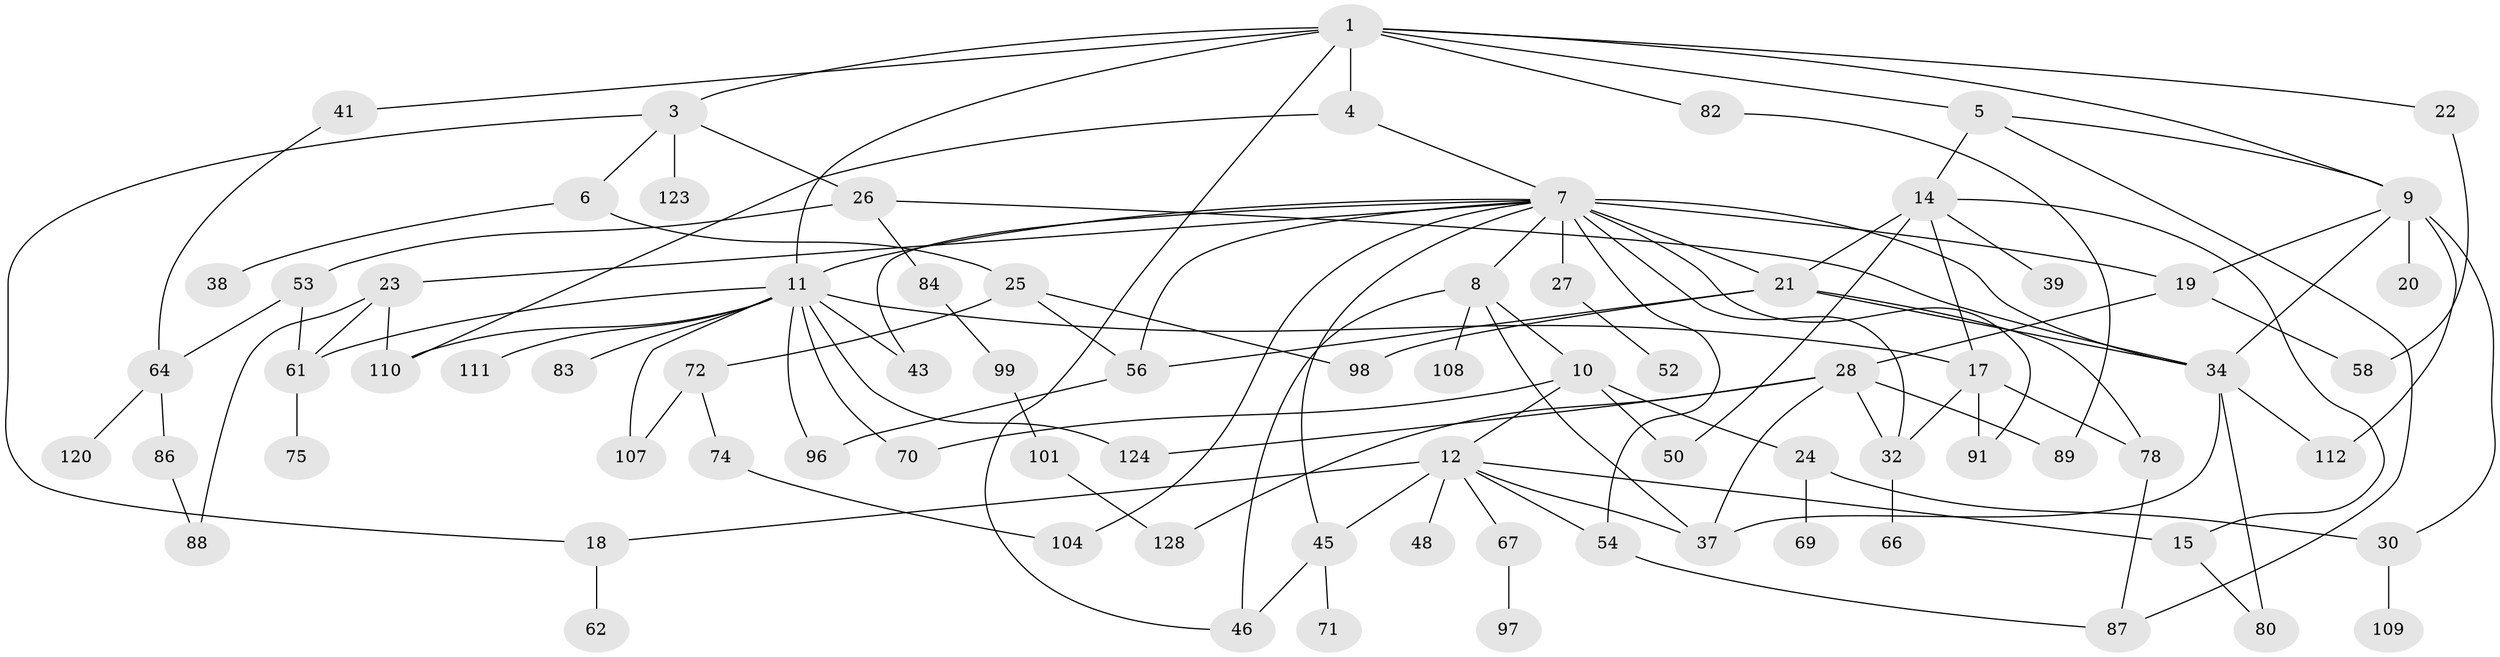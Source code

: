 // original degree distribution, {6: 0.015151515151515152, 5: 0.06060606060606061, 3: 0.1893939393939394, 4: 0.12121212121212122, 9: 0.015151515151515152, 7: 0.030303030303030304, 1: 0.23484848484848486, 2: 0.3333333333333333}
// Generated by graph-tools (version 1.1) at 2025/16/03/04/25 18:16:50]
// undirected, 79 vertices, 123 edges
graph export_dot {
graph [start="1"]
  node [color=gray90,style=filled];
  1 [super="+2"];
  3;
  4;
  5;
  6;
  7 [super="+44+114+16"];
  8 [super="+49"];
  9 [super="+79+68+94"];
  10;
  11 [super="+65+57+13"];
  12 [super="+100+31"];
  14 [super="+35"];
  15 [super="+77"];
  17 [super="+29+73"];
  18 [super="+36"];
  19;
  20;
  21 [super="+113"];
  22;
  23 [super="+95+103"];
  24 [super="+130+119"];
  25 [super="+42"];
  26;
  27 [super="+76"];
  28;
  30 [super="+60"];
  32 [super="+47"];
  34 [super="+51"];
  37;
  38 [super="+118+122+127"];
  39;
  41;
  43;
  45 [super="+85"];
  46;
  48;
  50;
  52;
  53;
  54 [super="+92+115"];
  56;
  58 [super="+132+102"];
  61 [super="+106"];
  62;
  64;
  66;
  67;
  69;
  70;
  71;
  72;
  74;
  75;
  78;
  80 [super="+125"];
  82;
  83;
  84;
  86;
  87 [super="+131"];
  88;
  89;
  91;
  96;
  97;
  98;
  99;
  101;
  104;
  107;
  108;
  109;
  110;
  111 [super="+126"];
  112;
  120;
  123;
  124;
  128;
  1 -- 3;
  1 -- 4;
  1 -- 11;
  1 -- 22;
  1 -- 46;
  1 -- 82;
  1 -- 5;
  1 -- 41;
  1 -- 9;
  3 -- 6;
  3 -- 18;
  3 -- 26;
  3 -- 123;
  4 -- 7;
  4 -- 110;
  5 -- 9;
  5 -- 14;
  5 -- 87;
  6 -- 25;
  6 -- 38;
  7 -- 8;
  7 -- 104;
  7 -- 21 [weight=3];
  7 -- 32;
  7 -- 45;
  7 -- 27;
  7 -- 43;
  7 -- 19;
  7 -- 54;
  7 -- 23;
  7 -- 56;
  7 -- 91;
  7 -- 34;
  7 -- 11;
  8 -- 10;
  8 -- 37;
  8 -- 108;
  8 -- 46;
  9 -- 20;
  9 -- 30;
  9 -- 19;
  9 -- 34;
  9 -- 112;
  10 -- 12;
  10 -- 24;
  10 -- 50;
  10 -- 70;
  11 -- 124;
  11 -- 107;
  11 -- 43;
  11 -- 110;
  11 -- 70;
  11 -- 96;
  11 -- 17;
  11 -- 83;
  11 -- 111;
  11 -- 61;
  12 -- 15;
  12 -- 45;
  12 -- 54;
  12 -- 67;
  12 -- 37;
  12 -- 48;
  12 -- 18;
  14 -- 17;
  14 -- 39;
  14 -- 50;
  14 -- 21;
  14 -- 15;
  15 -- 80;
  17 -- 78;
  17 -- 91;
  17 -- 32;
  18 -- 62;
  19 -- 28;
  19 -- 58;
  21 -- 56;
  21 -- 98;
  21 -- 78;
  21 -- 34;
  22 -- 58;
  23 -- 88;
  23 -- 110;
  23 -- 61;
  24 -- 69;
  24 -- 30;
  25 -- 72;
  25 -- 56;
  25 -- 98;
  26 -- 34;
  26 -- 53;
  26 -- 84;
  27 -- 52;
  28 -- 32;
  28 -- 89;
  28 -- 128;
  28 -- 37;
  28 -- 124;
  30 -- 109;
  32 -- 66;
  34 -- 112;
  34 -- 80;
  34 -- 37;
  41 -- 64;
  45 -- 71;
  45 -- 46;
  53 -- 61;
  53 -- 64;
  54 -- 87;
  56 -- 96;
  61 -- 75;
  64 -- 86;
  64 -- 120;
  67 -- 97;
  72 -- 74;
  72 -- 107;
  74 -- 104;
  78 -- 87;
  82 -- 89;
  84 -- 99;
  86 -- 88;
  99 -- 101;
  101 -- 128;
}
